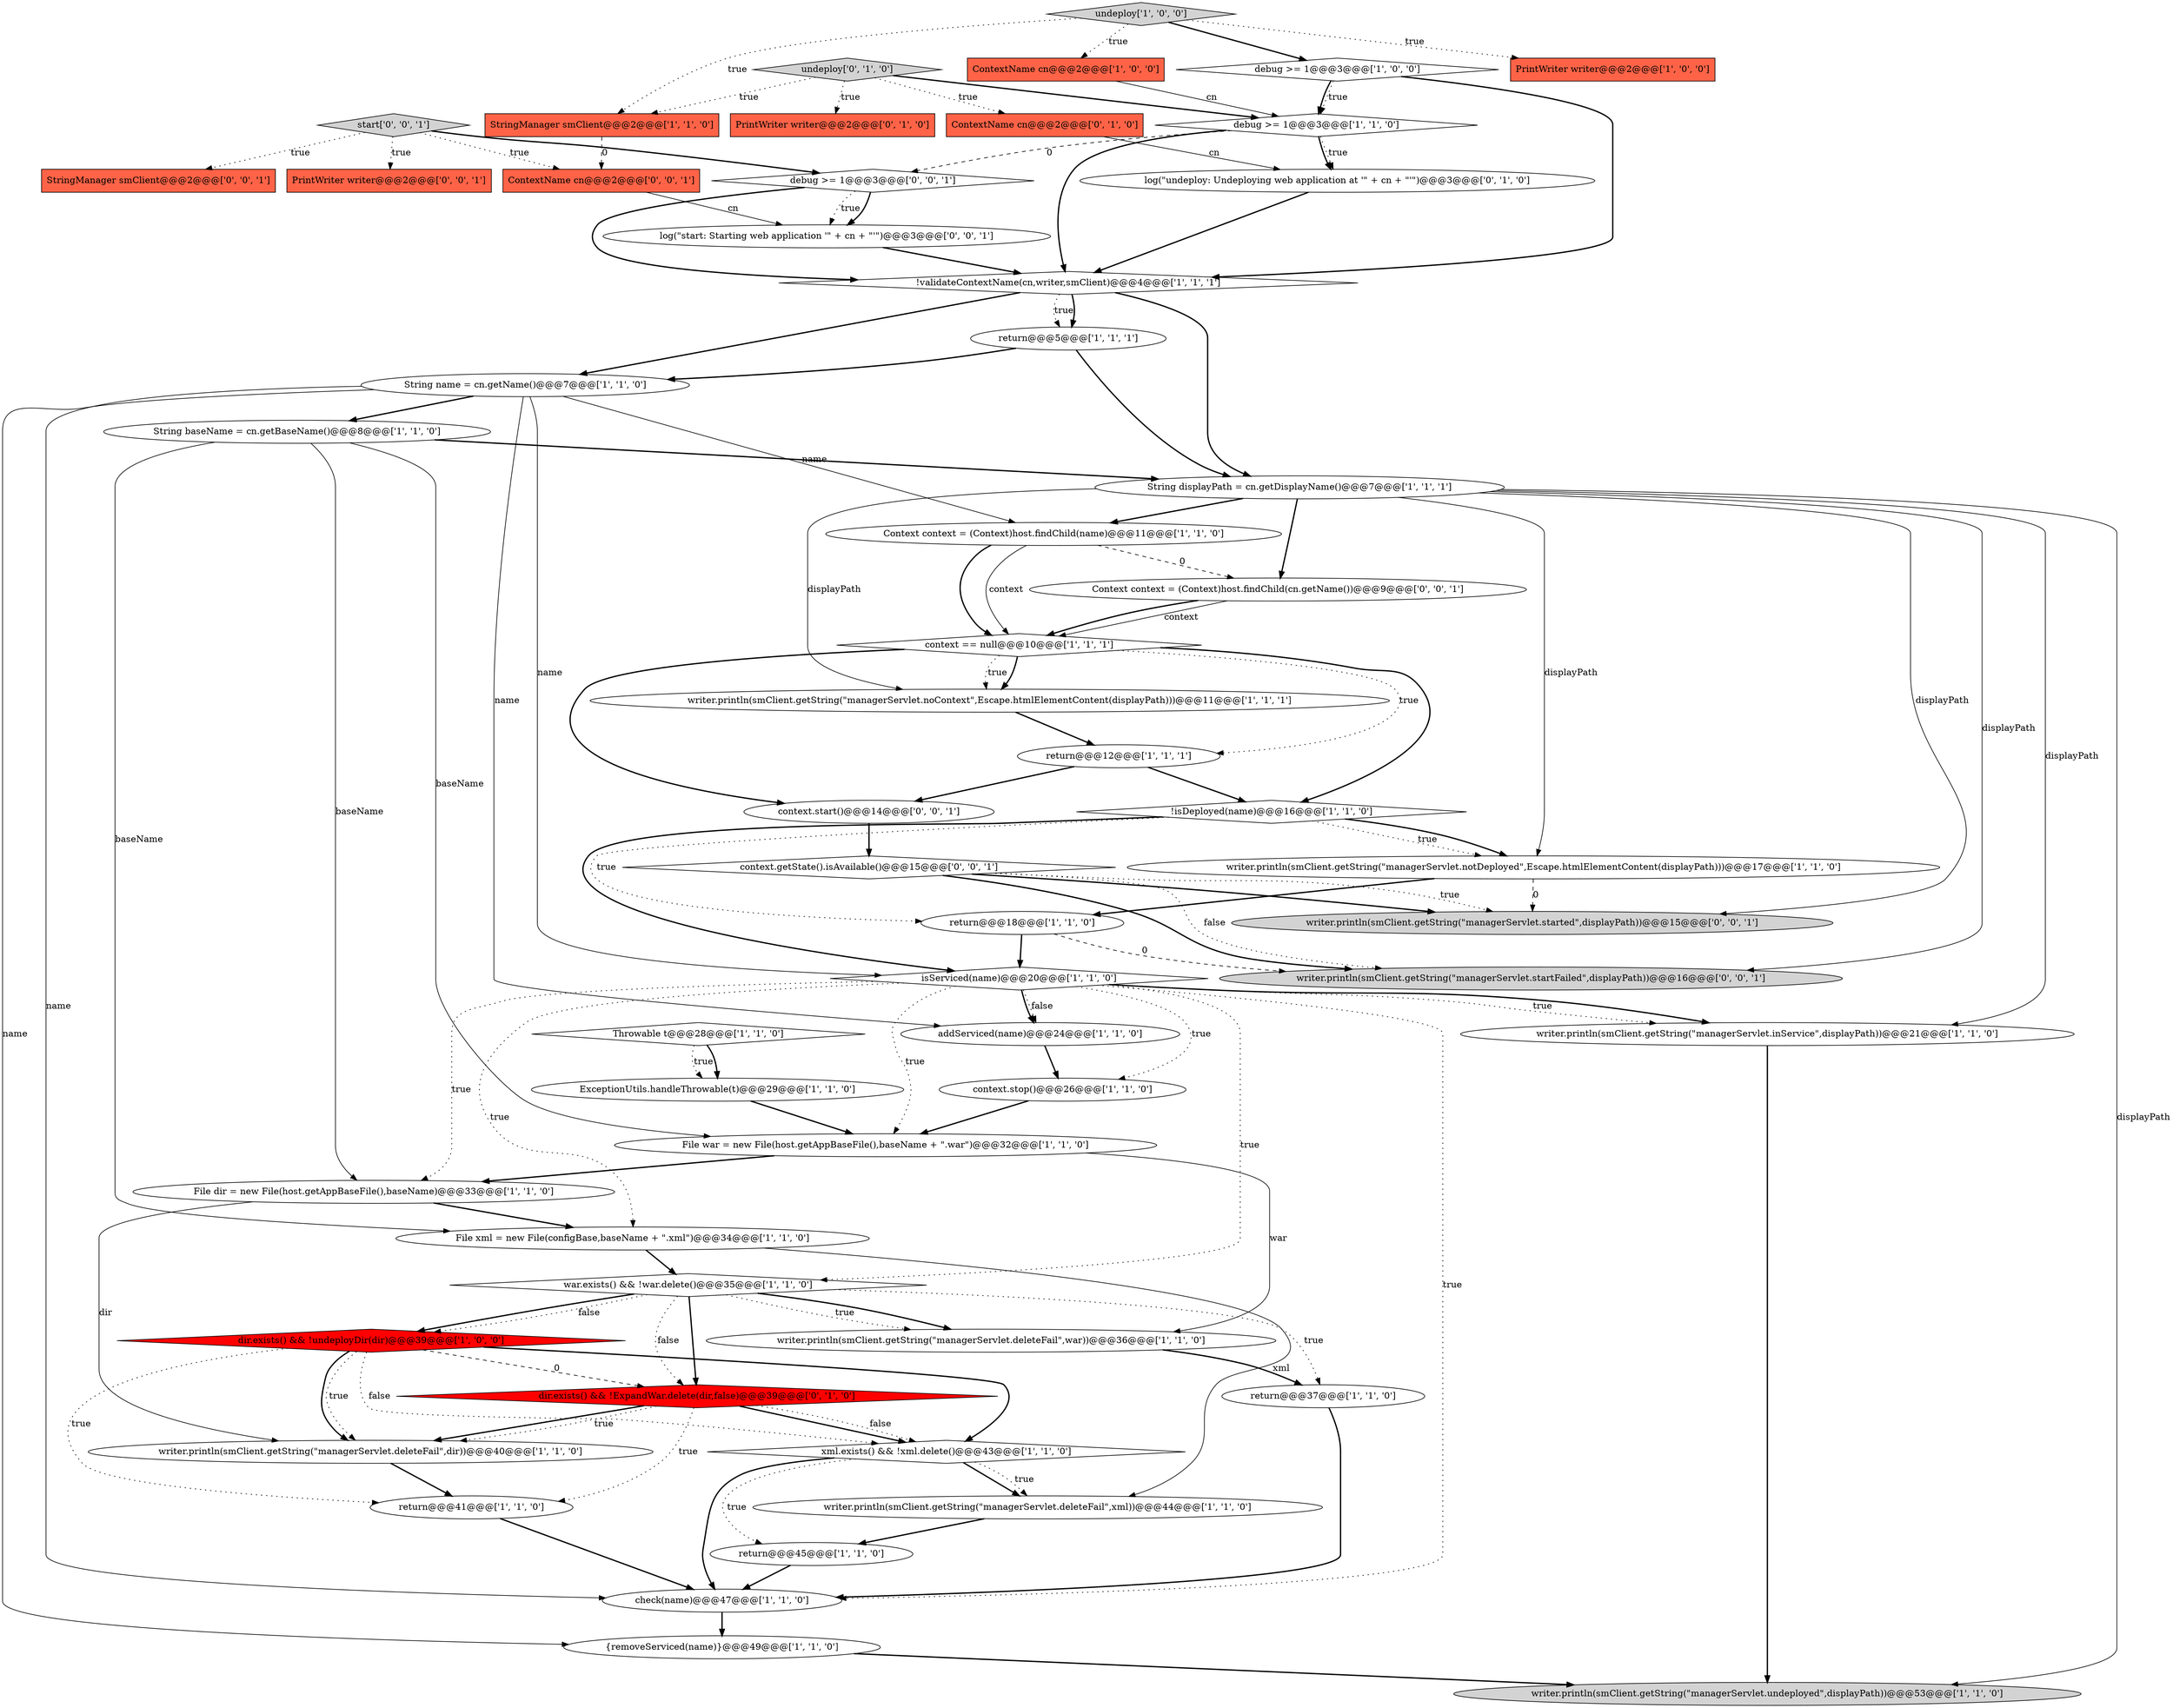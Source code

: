 digraph {
14 [style = filled, label = "return@@@37@@@['1', '1', '0']", fillcolor = white, shape = ellipse image = "AAA0AAABBB1BBB"];
4 [style = filled, label = "ContextName cn@@@2@@@['1', '0', '0']", fillcolor = tomato, shape = box image = "AAA0AAABBB1BBB"];
22 [style = filled, label = "File war = new File(host.getAppBaseFile(),baseName + \".war\")@@@32@@@['1', '1', '0']", fillcolor = white, shape = ellipse image = "AAA0AAABBB1BBB"];
6 [style = filled, label = "PrintWriter writer@@@2@@@['1', '0', '0']", fillcolor = tomato, shape = box image = "AAA0AAABBB1BBB"];
28 [style = filled, label = "dir.exists() && !undeployDir(dir)@@@39@@@['1', '0', '0']", fillcolor = red, shape = diamond image = "AAA1AAABBB1BBB"];
43 [style = filled, label = "ContextName cn@@@2@@@['0', '1', '0']", fillcolor = tomato, shape = box image = "AAA0AAABBB2BBB"];
2 [style = filled, label = "return@@@12@@@['1', '1', '1']", fillcolor = white, shape = ellipse image = "AAA0AAABBB1BBB"];
17 [style = filled, label = "return@@@41@@@['1', '1', '0']", fillcolor = white, shape = ellipse image = "AAA0AAABBB1BBB"];
47 [style = filled, label = "StringManager smClient@@@2@@@['0', '0', '1']", fillcolor = tomato, shape = box image = "AAA0AAABBB3BBB"];
13 [style = filled, label = "writer.println(smClient.getString(\"managerServlet.notDeployed\",Escape.htmlElementContent(displayPath)))@@@17@@@['1', '1', '0']", fillcolor = white, shape = ellipse image = "AAA0AAABBB1BBB"];
18 [style = filled, label = "undeploy['1', '0', '0']", fillcolor = lightgray, shape = diamond image = "AAA0AAABBB1BBB"];
40 [style = filled, label = "log(\"undeploy: Undeploying web application at '\" + cn + \"'\")@@@3@@@['0', '1', '0']", fillcolor = white, shape = ellipse image = "AAA0AAABBB2BBB"];
7 [style = filled, label = "Throwable t@@@28@@@['1', '1', '0']", fillcolor = white, shape = diamond image = "AAA0AAABBB1BBB"];
46 [style = filled, label = "context.getState().isAvailable()@@@15@@@['0', '0', '1']", fillcolor = white, shape = diamond image = "AAA0AAABBB3BBB"];
52 [style = filled, label = "debug >= 1@@@3@@@['0', '0', '1']", fillcolor = white, shape = diamond image = "AAA0AAABBB3BBB"];
37 [style = filled, label = "isServiced(name)@@@20@@@['1', '1', '0']", fillcolor = white, shape = diamond image = "AAA0AAABBB1BBB"];
3 [style = filled, label = "context == null@@@10@@@['1', '1', '1']", fillcolor = white, shape = diamond image = "AAA0AAABBB1BBB"];
20 [style = filled, label = "File dir = new File(host.getAppBaseFile(),baseName)@@@33@@@['1', '1', '0']", fillcolor = white, shape = ellipse image = "AAA0AAABBB1BBB"];
15 [style = filled, label = "return@@@5@@@['1', '1', '1']", fillcolor = white, shape = ellipse image = "AAA0AAABBB1BBB"];
54 [style = filled, label = "Context context = (Context)host.findChild(cn.getName())@@@9@@@['0', '0', '1']", fillcolor = white, shape = ellipse image = "AAA0AAABBB3BBB"];
16 [style = filled, label = "context.stop()@@@26@@@['1', '1', '0']", fillcolor = white, shape = ellipse image = "AAA0AAABBB1BBB"];
27 [style = filled, label = "war.exists() && !war.delete()@@@35@@@['1', '1', '0']", fillcolor = white, shape = diamond image = "AAA0AAABBB1BBB"];
8 [style = filled, label = "check(name)@@@47@@@['1', '1', '0']", fillcolor = white, shape = ellipse image = "AAA0AAABBB1BBB"];
50 [style = filled, label = "ContextName cn@@@2@@@['0', '0', '1']", fillcolor = tomato, shape = box image = "AAA0AAABBB3BBB"];
53 [style = filled, label = "writer.println(smClient.getString(\"managerServlet.startFailed\",displayPath))@@@16@@@['0', '0', '1']", fillcolor = lightgray, shape = ellipse image = "AAA0AAABBB3BBB"];
32 [style = filled, label = "String baseName = cn.getBaseName()@@@8@@@['1', '1', '0']", fillcolor = white, shape = ellipse image = "AAA0AAABBB1BBB"];
26 [style = filled, label = "{removeServiced(name)}@@@49@@@['1', '1', '0']", fillcolor = white, shape = ellipse image = "AAA0AAABBB1BBB"];
48 [style = filled, label = "log(\"start: Starting web application '\" + cn + \"'\")@@@3@@@['0', '0', '1']", fillcolor = white, shape = ellipse image = "AAA0AAABBB3BBB"];
35 [style = filled, label = "writer.println(smClient.getString(\"managerServlet.deleteFail\",dir))@@@40@@@['1', '1', '0']", fillcolor = white, shape = ellipse image = "AAA0AAABBB1BBB"];
39 [style = filled, label = "PrintWriter writer@@@2@@@['0', '1', '0']", fillcolor = tomato, shape = box image = "AAA0AAABBB2BBB"];
41 [style = filled, label = "undeploy['0', '1', '0']", fillcolor = lightgray, shape = diamond image = "AAA0AAABBB2BBB"];
11 [style = filled, label = "writer.println(smClient.getString(\"managerServlet.inService\",displayPath))@@@21@@@['1', '1', '0']", fillcolor = white, shape = ellipse image = "AAA0AAABBB1BBB"];
33 [style = filled, label = "return@@@45@@@['1', '1', '0']", fillcolor = white, shape = ellipse image = "AAA0AAABBB1BBB"];
24 [style = filled, label = "writer.println(smClient.getString(\"managerServlet.undeployed\",displayPath))@@@53@@@['1', '1', '0']", fillcolor = lightgray, shape = ellipse image = "AAA0AAABBB1BBB"];
45 [style = filled, label = "PrintWriter writer@@@2@@@['0', '0', '1']", fillcolor = tomato, shape = box image = "AAA0AAABBB3BBB"];
12 [style = filled, label = "ExceptionUtils.handleThrowable(t)@@@29@@@['1', '1', '0']", fillcolor = white, shape = ellipse image = "AAA0AAABBB1BBB"];
1 [style = filled, label = "Context context = (Context)host.findChild(name)@@@11@@@['1', '1', '0']", fillcolor = white, shape = ellipse image = "AAA0AAABBB1BBB"];
38 [style = filled, label = "File xml = new File(configBase,baseName + \".xml\")@@@34@@@['1', '1', '0']", fillcolor = white, shape = ellipse image = "AAA0AAABBB1BBB"];
34 [style = filled, label = "!isDeployed(name)@@@16@@@['1', '1', '0']", fillcolor = white, shape = diamond image = "AAA0AAABBB1BBB"];
44 [style = filled, label = "context.start()@@@14@@@['0', '0', '1']", fillcolor = white, shape = ellipse image = "AAA0AAABBB3BBB"];
10 [style = filled, label = "writer.println(smClient.getString(\"managerServlet.deleteFail\",war))@@@36@@@['1', '1', '0']", fillcolor = white, shape = ellipse image = "AAA0AAABBB1BBB"];
51 [style = filled, label = "start['0', '0', '1']", fillcolor = lightgray, shape = diamond image = "AAA0AAABBB3BBB"];
29 [style = filled, label = "addServiced(name)@@@24@@@['1', '1', '0']", fillcolor = white, shape = ellipse image = "AAA0AAABBB1BBB"];
9 [style = filled, label = "StringManager smClient@@@2@@@['1', '1', '0']", fillcolor = tomato, shape = box image = "AAA0AAABBB1BBB"];
25 [style = filled, label = "String name = cn.getName()@@@7@@@['1', '1', '0']", fillcolor = white, shape = ellipse image = "AAA0AAABBB1BBB"];
36 [style = filled, label = "writer.println(smClient.getString(\"managerServlet.deleteFail\",xml))@@@44@@@['1', '1', '0']", fillcolor = white, shape = ellipse image = "AAA0AAABBB1BBB"];
31 [style = filled, label = "writer.println(smClient.getString(\"managerServlet.noContext\",Escape.htmlElementContent(displayPath)))@@@11@@@['1', '1', '1']", fillcolor = white, shape = ellipse image = "AAA0AAABBB1BBB"];
42 [style = filled, label = "dir.exists() && !ExpandWar.delete(dir,false)@@@39@@@['0', '1', '0']", fillcolor = red, shape = diamond image = "AAA1AAABBB2BBB"];
0 [style = filled, label = "debug >= 1@@@3@@@['1', '0', '0']", fillcolor = white, shape = diamond image = "AAA0AAABBB1BBB"];
30 [style = filled, label = "String displayPath = cn.getDisplayName()@@@7@@@['1', '1', '1']", fillcolor = white, shape = ellipse image = "AAA0AAABBB1BBB"];
19 [style = filled, label = "return@@@18@@@['1', '1', '0']", fillcolor = white, shape = ellipse image = "AAA0AAABBB1BBB"];
21 [style = filled, label = "!validateContextName(cn,writer,smClient)@@@4@@@['1', '1', '1']", fillcolor = white, shape = diamond image = "AAA0AAABBB1BBB"];
49 [style = filled, label = "writer.println(smClient.getString(\"managerServlet.started\",displayPath))@@@15@@@['0', '0', '1']", fillcolor = lightgray, shape = ellipse image = "AAA0AAABBB3BBB"];
23 [style = filled, label = "xml.exists() && !xml.delete()@@@43@@@['1', '1', '0']", fillcolor = white, shape = diamond image = "AAA0AAABBB1BBB"];
5 [style = filled, label = "debug >= 1@@@3@@@['1', '1', '0']", fillcolor = white, shape = diamond image = "AAA0AAABBB1BBB"];
41->5 [style = bold, label=""];
42->23 [style = bold, label=""];
27->14 [style = dotted, label="true"];
0->5 [style = dotted, label="true"];
21->15 [style = dotted, label="true"];
37->11 [style = bold, label=""];
28->35 [style = dotted, label="true"];
15->25 [style = bold, label=""];
21->15 [style = bold, label=""];
51->45 [style = dotted, label="true"];
43->40 [style = solid, label="cn"];
27->28 [style = bold, label=""];
21->30 [style = bold, label=""];
51->47 [style = dotted, label="true"];
36->33 [style = bold, label=""];
42->17 [style = dotted, label="true"];
3->34 [style = bold, label=""];
44->46 [style = bold, label=""];
37->38 [style = dotted, label="true"];
46->49 [style = dotted, label="true"];
2->44 [style = bold, label=""];
42->23 [style = dotted, label="false"];
27->28 [style = dotted, label="false"];
41->43 [style = dotted, label="true"];
54->3 [style = solid, label="context"];
48->21 [style = bold, label=""];
9->50 [style = dashed, label="0"];
52->48 [style = dotted, label="true"];
23->36 [style = bold, label=""];
28->23 [style = dotted, label="false"];
54->3 [style = bold, label=""];
52->21 [style = bold, label=""];
18->0 [style = bold, label=""];
32->38 [style = solid, label="baseName"];
12->22 [style = bold, label=""];
30->49 [style = solid, label="displayPath"];
22->10 [style = solid, label="war"];
34->13 [style = dotted, label="true"];
10->14 [style = bold, label=""];
46->53 [style = dotted, label="false"];
25->26 [style = solid, label="name"];
2->34 [style = bold, label=""];
30->11 [style = solid, label="displayPath"];
37->29 [style = bold, label=""];
31->2 [style = bold, label=""];
25->1 [style = solid, label="name"];
28->42 [style = dashed, label="0"];
30->31 [style = solid, label="displayPath"];
0->21 [style = bold, label=""];
21->25 [style = bold, label=""];
28->17 [style = dotted, label="true"];
20->38 [style = bold, label=""];
23->8 [style = bold, label=""];
26->24 [style = bold, label=""];
7->12 [style = dotted, label="true"];
19->37 [style = bold, label=""];
18->6 [style = dotted, label="true"];
19->53 [style = dashed, label="0"];
5->21 [style = bold, label=""];
30->24 [style = solid, label="displayPath"];
37->8 [style = dotted, label="true"];
28->35 [style = bold, label=""];
32->22 [style = solid, label="baseName"];
22->20 [style = bold, label=""];
52->48 [style = bold, label=""];
35->17 [style = bold, label=""];
37->20 [style = dotted, label="true"];
13->49 [style = dashed, label="0"];
14->8 [style = bold, label=""];
5->52 [style = dashed, label="0"];
23->33 [style = dotted, label="true"];
33->8 [style = bold, label=""];
29->16 [style = bold, label=""];
40->21 [style = bold, label=""];
17->8 [style = bold, label=""];
25->29 [style = solid, label="name"];
41->9 [style = dotted, label="true"];
1->54 [style = dashed, label="0"];
37->11 [style = dotted, label="true"];
50->48 [style = solid, label="cn"];
1->3 [style = bold, label=""];
38->27 [style = bold, label=""];
25->37 [style = solid, label="name"];
51->52 [style = bold, label=""];
32->30 [style = bold, label=""];
11->24 [style = bold, label=""];
27->42 [style = dotted, label="false"];
3->44 [style = bold, label=""];
13->19 [style = bold, label=""];
28->23 [style = bold, label=""];
27->10 [style = bold, label=""];
18->9 [style = dotted, label="true"];
30->54 [style = bold, label=""];
37->22 [style = dotted, label="true"];
23->36 [style = dotted, label="true"];
32->20 [style = solid, label="baseName"];
5->40 [style = bold, label=""];
37->27 [style = dotted, label="true"];
30->53 [style = solid, label="displayPath"];
37->16 [style = dotted, label="true"];
38->36 [style = solid, label="xml"];
0->5 [style = bold, label=""];
30->1 [style = bold, label=""];
5->40 [style = dotted, label="true"];
7->12 [style = bold, label=""];
3->31 [style = bold, label=""];
46->49 [style = bold, label=""];
1->3 [style = solid, label="context"];
34->13 [style = bold, label=""];
46->53 [style = bold, label=""];
27->10 [style = dotted, label="true"];
25->32 [style = bold, label=""];
37->29 [style = dotted, label="false"];
30->13 [style = solid, label="displayPath"];
15->30 [style = bold, label=""];
41->39 [style = dotted, label="true"];
16->22 [style = bold, label=""];
4->5 [style = solid, label="cn"];
27->42 [style = bold, label=""];
42->35 [style = bold, label=""];
25->8 [style = solid, label="name"];
34->37 [style = bold, label=""];
3->31 [style = dotted, label="true"];
42->35 [style = dotted, label="true"];
18->4 [style = dotted, label="true"];
51->50 [style = dotted, label="true"];
20->35 [style = solid, label="dir"];
3->2 [style = dotted, label="true"];
34->19 [style = dotted, label="true"];
8->26 [style = bold, label=""];
}
